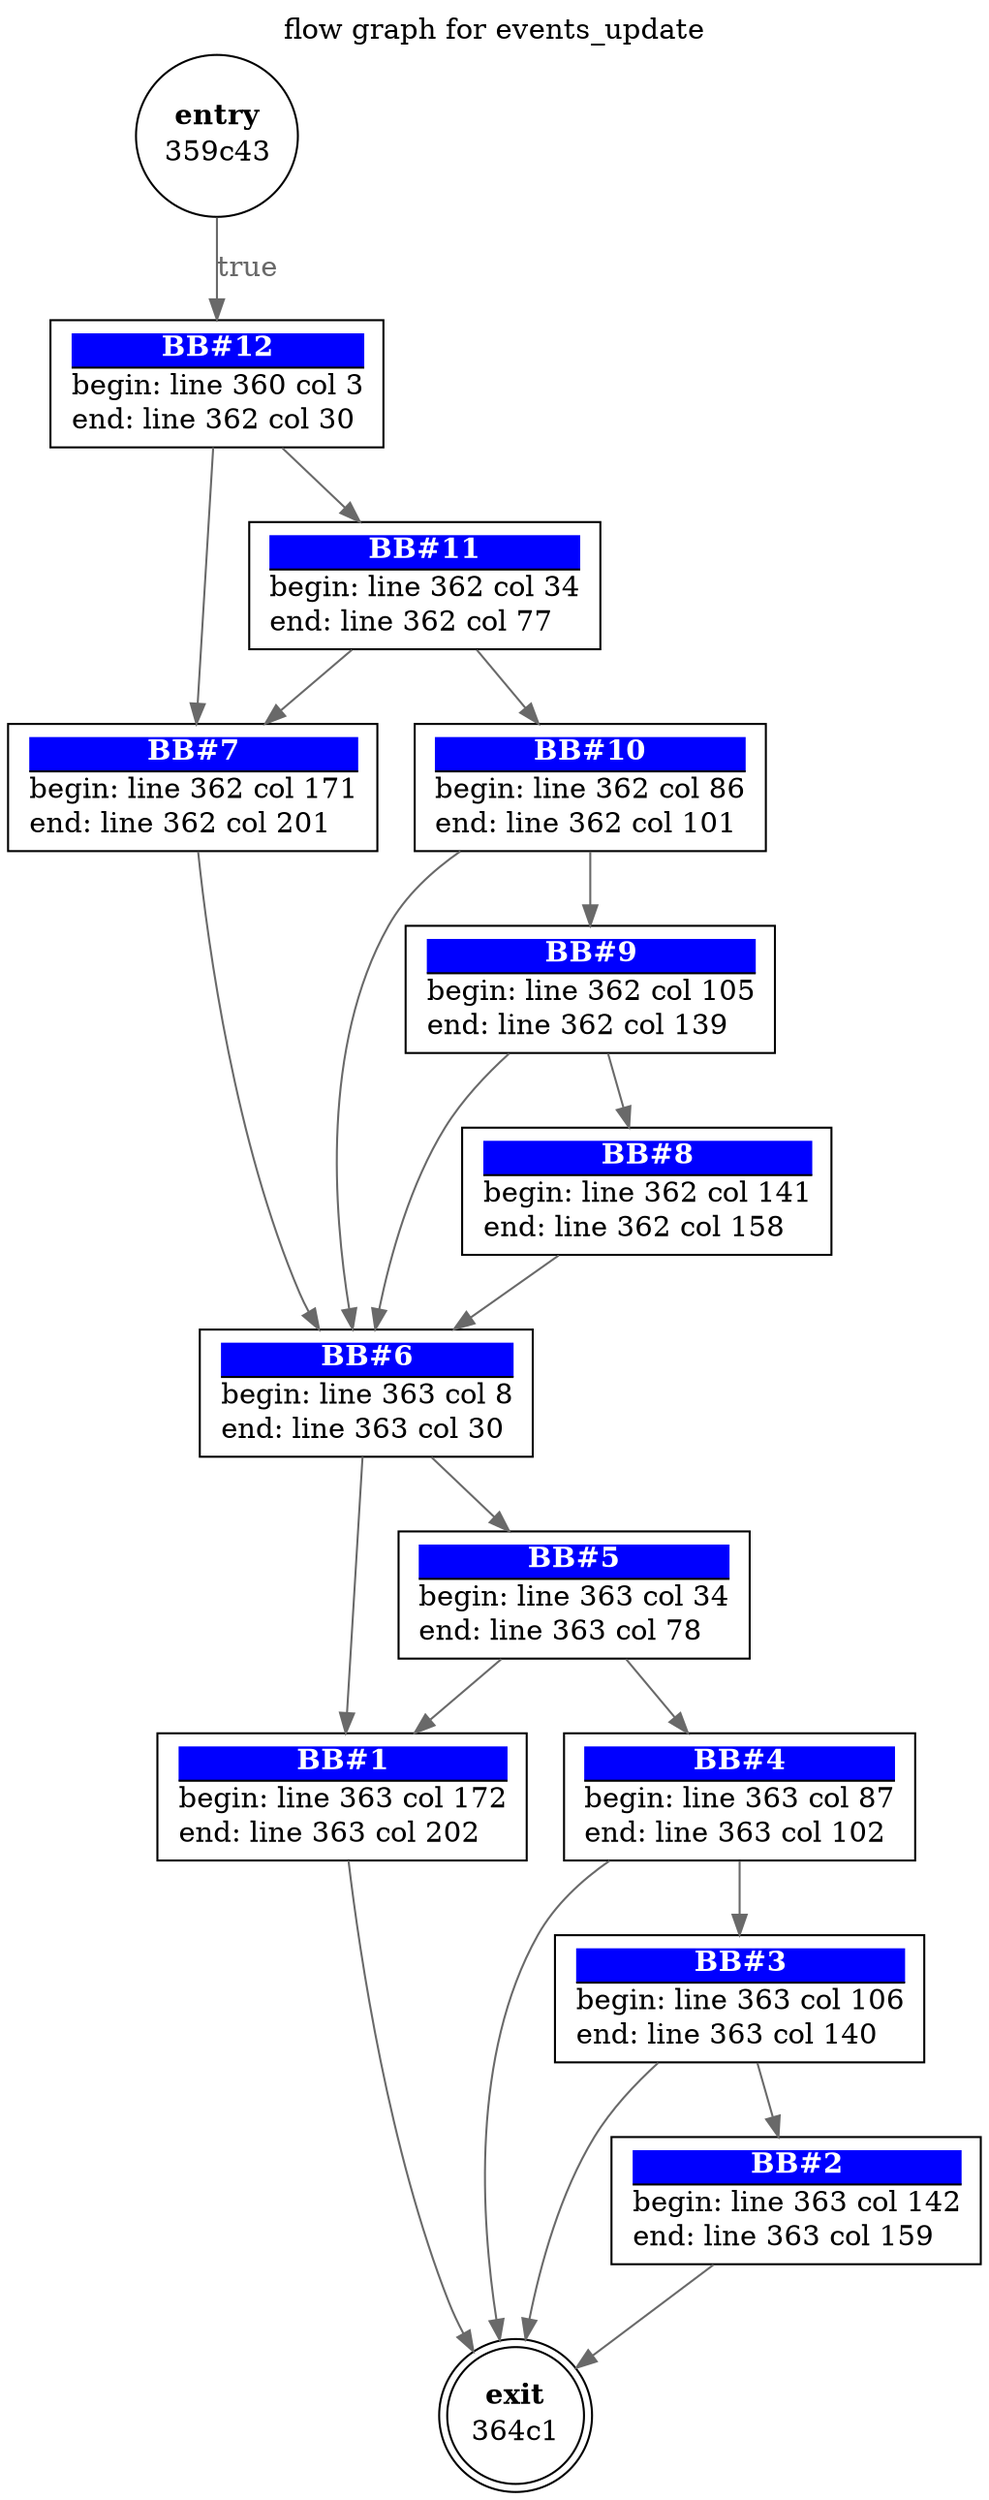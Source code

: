 digraph eventsupdate{ 
  label="flow graph for events_update"
  labelloc="t"
  0 [label=<<TABLE border="0" cellborder="0" cellpadding="0"><TR><TD border="0" bgcolor="#ffffff" sides="b"><FONT color="#000000"><B>exit</B></FONT></TD></TR><TR><TD>364c1</TD></TR></TABLE>>, shape=doublecircle, margin=0]
  1 [label=<<TABLE border="0" cellborder="0" cellpadding="0"><TR><TD border="1" bgcolor="#0000ff" sides="b"><FONT color="#ffffff"><B>BB#1</B></FONT></TD></TR><TR><TD align="left">begin: line 363 col 172</TD></TR><TR><TD align="left">end: line 363 col 202</TD></TR></TABLE>>, shape=box]
  1->0[label="" fontcolor=dimgray color=dimgray]
  2 [label=<<TABLE border="0" cellborder="0" cellpadding="0"><TR><TD border="1" bgcolor="#0000ff" sides="b"><FONT color="#ffffff"><B>BB#2</B></FONT></TD></TR><TR><TD align="left">begin: line 363 col 142</TD></TR><TR><TD align="left">end: line 363 col 159</TD></TR></TABLE>>, shape=box]
  2->0[label="" fontcolor=dimgray color=dimgray]
  3 [label=<<TABLE border="0" cellborder="0" cellpadding="0"><TR><TD border="1" bgcolor="#0000ff" sides="b"><FONT color="#ffffff"><B>BB#3</B></FONT></TD></TR><TR><TD align="left">begin: line 363 col 106</TD></TR><TR><TD align="left">end: line 363 col 140</TD></TR></TABLE>>, shape=box]
  3->2[label="" fontcolor=dimgray color=dimgray]
  3->0[label="" fontcolor=dimgray color=dimgray]
  4 [label=<<TABLE border="0" cellborder="0" cellpadding="0"><TR><TD border="1" bgcolor="#0000ff" sides="b"><FONT color="#ffffff"><B>BB#4</B></FONT></TD></TR><TR><TD align="left">begin: line 363 col 87</TD></TR><TR><TD align="left">end: line 363 col 102</TD></TR></TABLE>>, shape=box]
  4->3[label="" fontcolor=dimgray color=dimgray]
  4->0[label="" fontcolor=dimgray color=dimgray]
  5 [label=<<TABLE border="0" cellborder="0" cellpadding="0"><TR><TD border="1" bgcolor="#0000ff" sides="b"><FONT color="#ffffff"><B>BB#5</B></FONT></TD></TR><TR><TD align="left">begin: line 363 col 34</TD></TR><TR><TD align="left">end: line 363 col 78</TD></TR></TABLE>>, shape=box]
  5->4[label="" fontcolor=dimgray color=dimgray]
  5->1[label="" fontcolor=dimgray color=dimgray]
  6 [label=<<TABLE border="0" cellborder="0" cellpadding="0"><TR><TD border="1" bgcolor="#0000ff" sides="b"><FONT color="#ffffff"><B>BB#6</B></FONT></TD></TR><TR><TD align="left">begin: line 363 col 8</TD></TR><TR><TD align="left">end: line 363 col 30</TD></TR></TABLE>>, shape=box]
  6->5[label="" fontcolor=dimgray color=dimgray]
  6->1[label="" fontcolor=dimgray color=dimgray]
  7 [label=<<TABLE border="0" cellborder="0" cellpadding="0"><TR><TD border="1" bgcolor="#0000ff" sides="b"><FONT color="#ffffff"><B>BB#7</B></FONT></TD></TR><TR><TD align="left">begin: line 362 col 171</TD></TR><TR><TD align="left">end: line 362 col 201</TD></TR></TABLE>>, shape=box]
  7->6[label="" fontcolor=dimgray color=dimgray]
  8 [label=<<TABLE border="0" cellborder="0" cellpadding="0"><TR><TD border="1" bgcolor="#0000ff" sides="b"><FONT color="#ffffff"><B>BB#8</B></FONT></TD></TR><TR><TD align="left">begin: line 362 col 141</TD></TR><TR><TD align="left">end: line 362 col 158</TD></TR></TABLE>>, shape=box]
  8->6[label="" fontcolor=dimgray color=dimgray]
  9 [label=<<TABLE border="0" cellborder="0" cellpadding="0"><TR><TD border="1" bgcolor="#0000ff" sides="b"><FONT color="#ffffff"><B>BB#9</B></FONT></TD></TR><TR><TD align="left">begin: line 362 col 105</TD></TR><TR><TD align="left">end: line 362 col 139</TD></TR></TABLE>>, shape=box]
  9->8[label="" fontcolor=dimgray color=dimgray]
  9->6[label="" fontcolor=dimgray color=dimgray]
  10 [label=<<TABLE border="0" cellborder="0" cellpadding="0"><TR><TD border="1" bgcolor="#0000ff" sides="b"><FONT color="#ffffff"><B>BB#10</B></FONT></TD></TR><TR><TD align="left">begin: line 362 col 86</TD></TR><TR><TD align="left">end: line 362 col 101</TD></TR></TABLE>>, shape=box]
  10->9[label="" fontcolor=dimgray color=dimgray]
  10->6[label="" fontcolor=dimgray color=dimgray]
  11 [label=<<TABLE border="0" cellborder="0" cellpadding="0"><TR><TD border="1" bgcolor="#0000ff" sides="b"><FONT color="#ffffff"><B>BB#11</B></FONT></TD></TR><TR><TD align="left">begin: line 362 col 34</TD></TR><TR><TD align="left">end: line 362 col 77</TD></TR></TABLE>>, shape=box]
  11->10[label="" fontcolor=dimgray color=dimgray]
  11->7[label="" fontcolor=dimgray color=dimgray]
  12 [label=<<TABLE border="0" cellborder="0" cellpadding="0"><TR><TD border="1" bgcolor="#0000ff" sides="b"><FONT color="#ffffff"><B>BB#12</B></FONT></TD></TR><TR><TD align="left">begin: line 360 col 3</TD></TR><TR><TD align="left">end: line 362 col 30</TD></TR></TABLE>>, shape=box]
  12->11[label="" fontcolor=dimgray color=dimgray]
  12->7[label="" fontcolor=dimgray color=dimgray]
  13 [label=<<TABLE border="0" cellborder="0" cellpadding="0"><TR><TD border="0" bgcolor="#ffffff" sides="b"><FONT color="#000000"><B>entry</B></FONT></TD></TR><TR><TD>359c43</TD></TR></TABLE>>, shape=circle, margin=0]
  13->12[label="true" fontcolor=dimgray color=dimgray]
}
